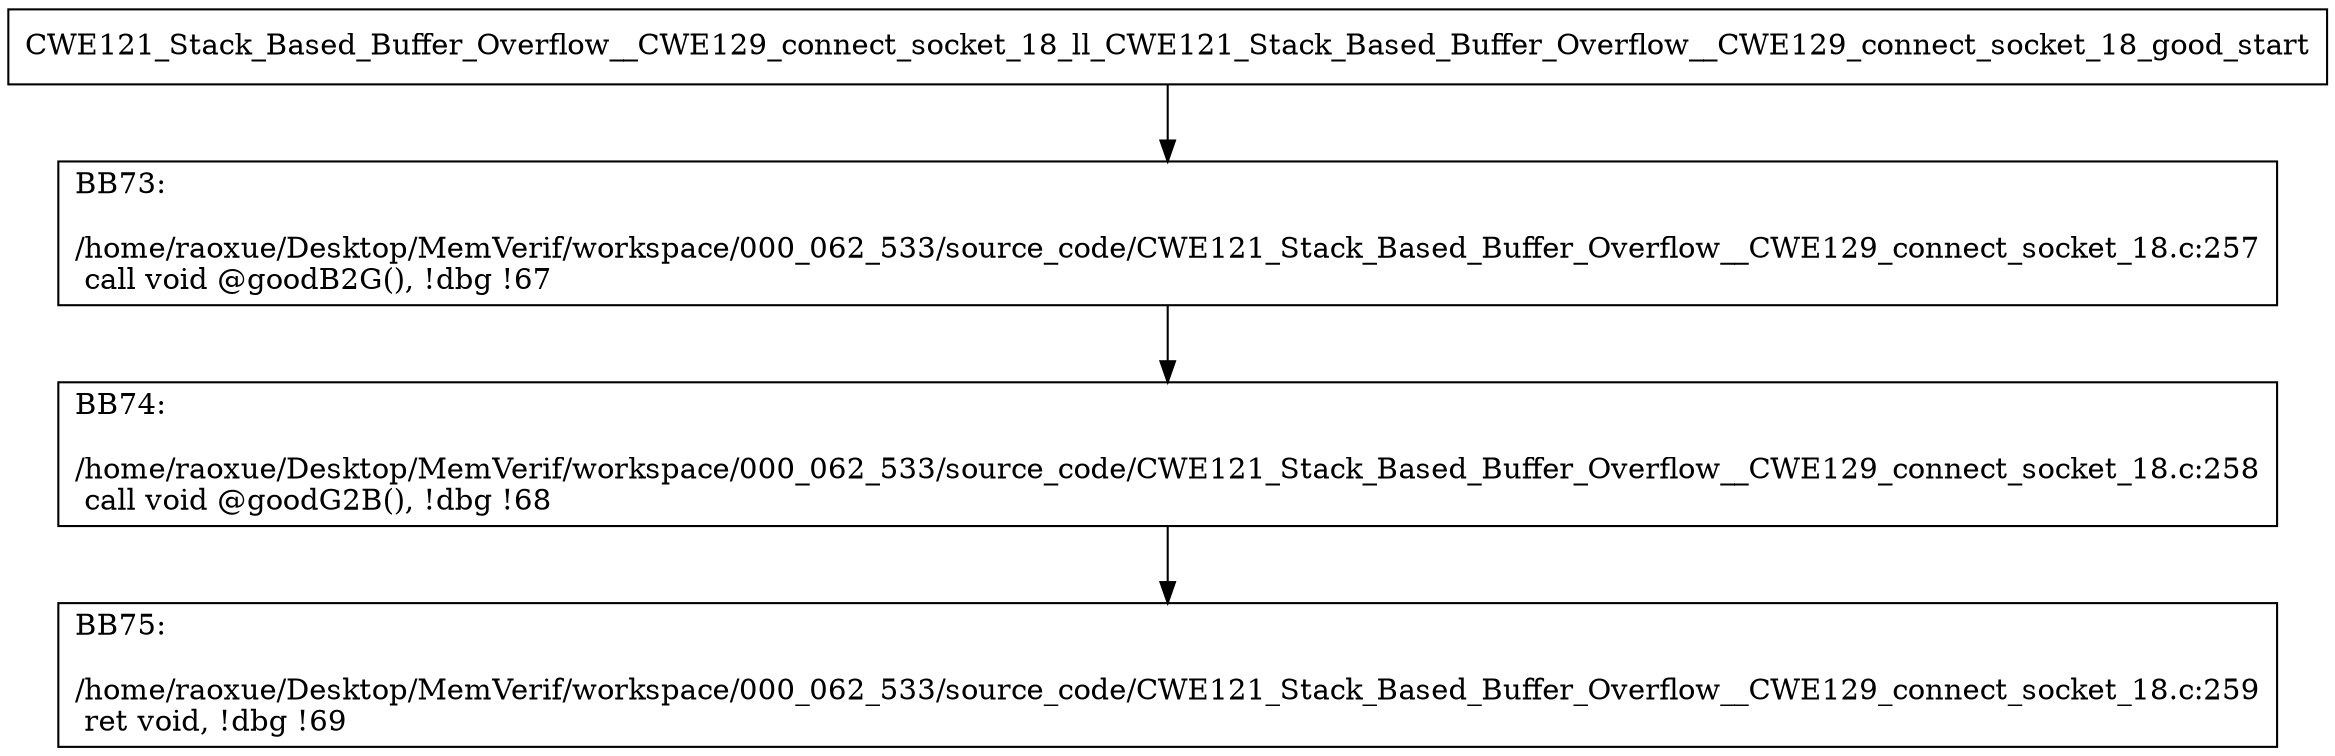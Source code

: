 digraph "CFG for'CWE121_Stack_Based_Buffer_Overflow__CWE129_connect_socket_18_ll_CWE121_Stack_Based_Buffer_Overflow__CWE129_connect_socket_18_good' function" {
	BBCWE121_Stack_Based_Buffer_Overflow__CWE129_connect_socket_18_ll_CWE121_Stack_Based_Buffer_Overflow__CWE129_connect_socket_18_good_start[shape=record,label="{CWE121_Stack_Based_Buffer_Overflow__CWE129_connect_socket_18_ll_CWE121_Stack_Based_Buffer_Overflow__CWE129_connect_socket_18_good_start}"];
	BBCWE121_Stack_Based_Buffer_Overflow__CWE129_connect_socket_18_ll_CWE121_Stack_Based_Buffer_Overflow__CWE129_connect_socket_18_good_start-> CWE121_Stack_Based_Buffer_Overflow__CWE129_connect_socket_18_ll_CWE121_Stack_Based_Buffer_Overflow__CWE129_connect_socket_18_goodBB73;
	CWE121_Stack_Based_Buffer_Overflow__CWE129_connect_socket_18_ll_CWE121_Stack_Based_Buffer_Overflow__CWE129_connect_socket_18_goodBB73 [shape=record, label="{BB73:\l\l/home/raoxue/Desktop/MemVerif/workspace/000_062_533/source_code/CWE121_Stack_Based_Buffer_Overflow__CWE129_connect_socket_18.c:257\l
  call void @goodB2G(), !dbg !67\l
}"];
	CWE121_Stack_Based_Buffer_Overflow__CWE129_connect_socket_18_ll_CWE121_Stack_Based_Buffer_Overflow__CWE129_connect_socket_18_goodBB73-> CWE121_Stack_Based_Buffer_Overflow__CWE129_connect_socket_18_ll_CWE121_Stack_Based_Buffer_Overflow__CWE129_connect_socket_18_goodBB74;
	CWE121_Stack_Based_Buffer_Overflow__CWE129_connect_socket_18_ll_CWE121_Stack_Based_Buffer_Overflow__CWE129_connect_socket_18_goodBB74 [shape=record, label="{BB74:\l\l/home/raoxue/Desktop/MemVerif/workspace/000_062_533/source_code/CWE121_Stack_Based_Buffer_Overflow__CWE129_connect_socket_18.c:258\l
  call void @goodG2B(), !dbg !68\l
}"];
	CWE121_Stack_Based_Buffer_Overflow__CWE129_connect_socket_18_ll_CWE121_Stack_Based_Buffer_Overflow__CWE129_connect_socket_18_goodBB74-> CWE121_Stack_Based_Buffer_Overflow__CWE129_connect_socket_18_ll_CWE121_Stack_Based_Buffer_Overflow__CWE129_connect_socket_18_goodBB75;
	CWE121_Stack_Based_Buffer_Overflow__CWE129_connect_socket_18_ll_CWE121_Stack_Based_Buffer_Overflow__CWE129_connect_socket_18_goodBB75 [shape=record, label="{BB75:\l\l/home/raoxue/Desktop/MemVerif/workspace/000_062_533/source_code/CWE121_Stack_Based_Buffer_Overflow__CWE129_connect_socket_18.c:259\l
  ret void, !dbg !69\l
}"];
}
